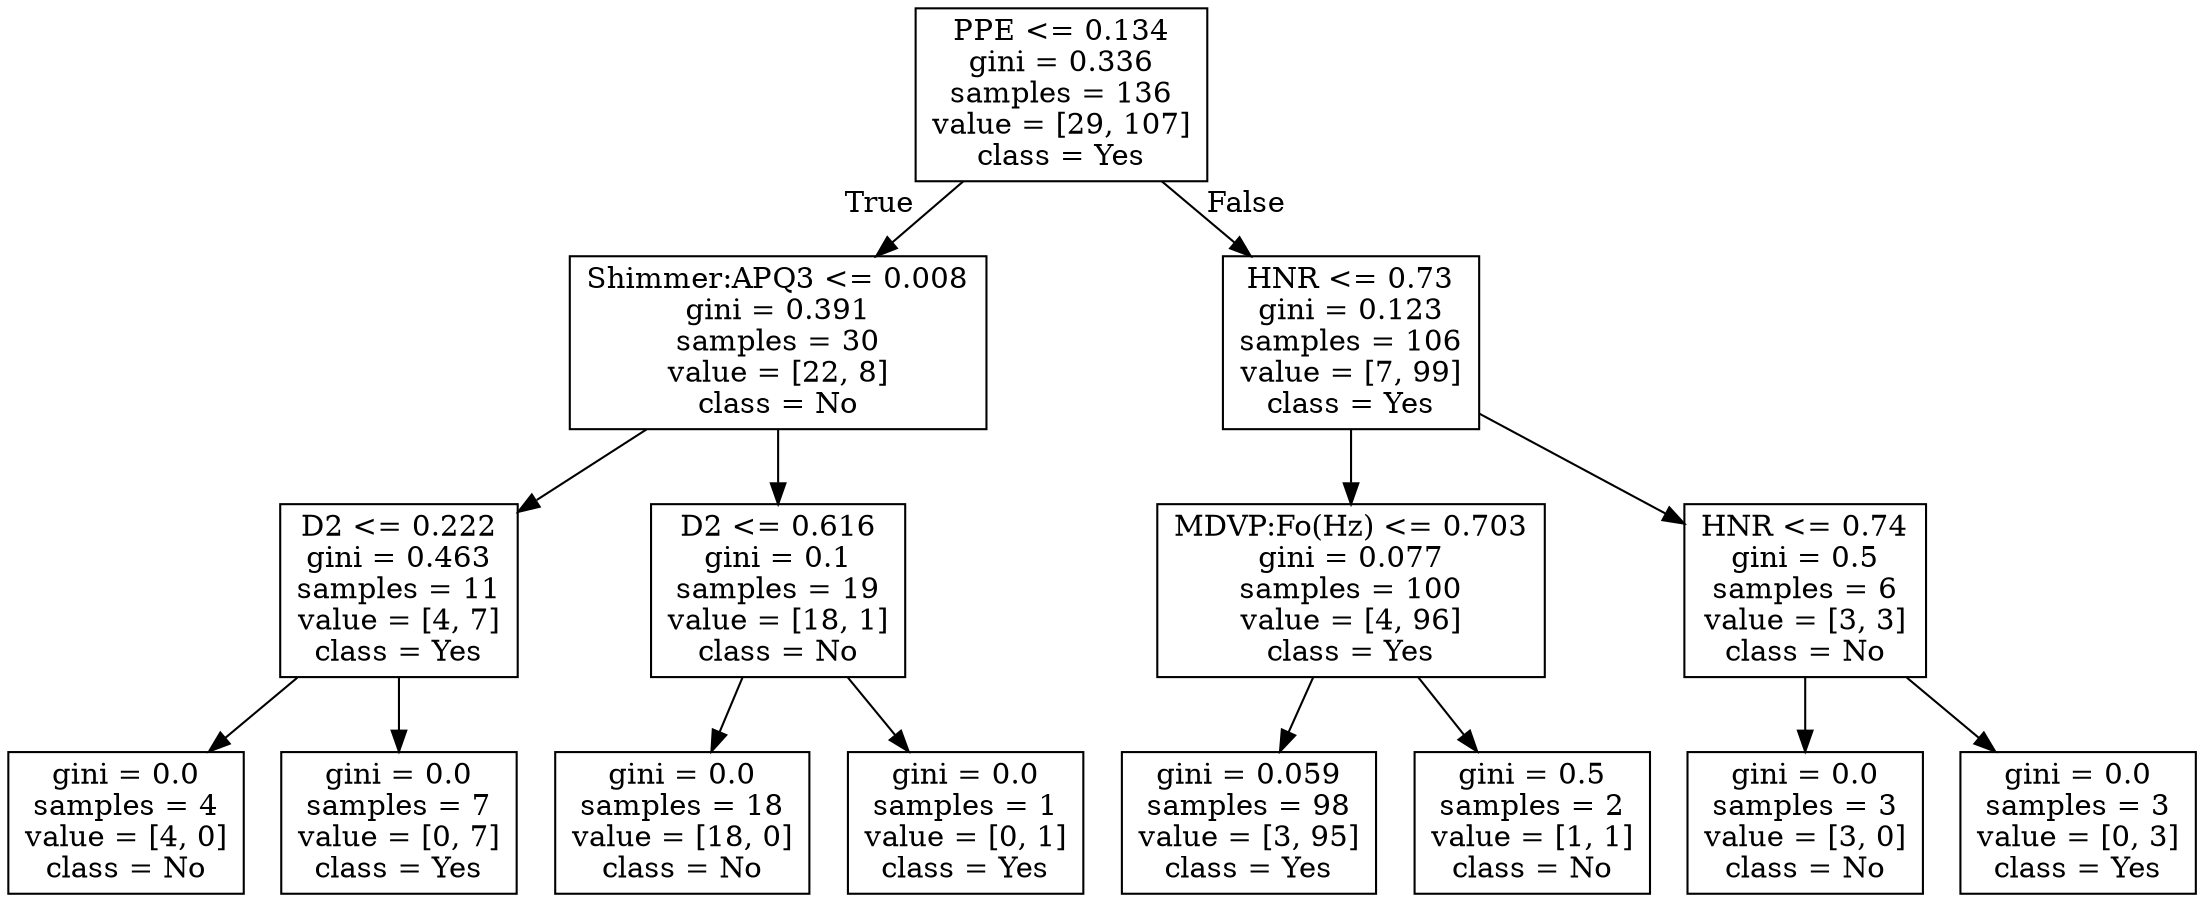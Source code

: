 digraph Tree {
node [shape=box] ;
0 [label="PPE <= 0.134\ngini = 0.336\nsamples = 136\nvalue = [29, 107]\nclass = Yes"] ;
1 [label="Shimmer:APQ3 <= 0.008\ngini = 0.391\nsamples = 30\nvalue = [22, 8]\nclass = No"] ;
0 -> 1 [labeldistance=2.5, labelangle=45, headlabel="True"] ;
2 [label="D2 <= 0.222\ngini = 0.463\nsamples = 11\nvalue = [4, 7]\nclass = Yes"] ;
1 -> 2 ;
3 [label="gini = 0.0\nsamples = 4\nvalue = [4, 0]\nclass = No"] ;
2 -> 3 ;
4 [label="gini = 0.0\nsamples = 7\nvalue = [0, 7]\nclass = Yes"] ;
2 -> 4 ;
5 [label="D2 <= 0.616\ngini = 0.1\nsamples = 19\nvalue = [18, 1]\nclass = No"] ;
1 -> 5 ;
6 [label="gini = 0.0\nsamples = 18\nvalue = [18, 0]\nclass = No"] ;
5 -> 6 ;
7 [label="gini = 0.0\nsamples = 1\nvalue = [0, 1]\nclass = Yes"] ;
5 -> 7 ;
8 [label="HNR <= 0.73\ngini = 0.123\nsamples = 106\nvalue = [7, 99]\nclass = Yes"] ;
0 -> 8 [labeldistance=2.5, labelangle=-45, headlabel="False"] ;
9 [label="MDVP:Fo(Hz) <= 0.703\ngini = 0.077\nsamples = 100\nvalue = [4, 96]\nclass = Yes"] ;
8 -> 9 ;
10 [label="gini = 0.059\nsamples = 98\nvalue = [3, 95]\nclass = Yes"] ;
9 -> 10 ;
11 [label="gini = 0.5\nsamples = 2\nvalue = [1, 1]\nclass = No"] ;
9 -> 11 ;
12 [label="HNR <= 0.74\ngini = 0.5\nsamples = 6\nvalue = [3, 3]\nclass = No"] ;
8 -> 12 ;
13 [label="gini = 0.0\nsamples = 3\nvalue = [3, 0]\nclass = No"] ;
12 -> 13 ;
14 [label="gini = 0.0\nsamples = 3\nvalue = [0, 3]\nclass = Yes"] ;
12 -> 14 ;
}